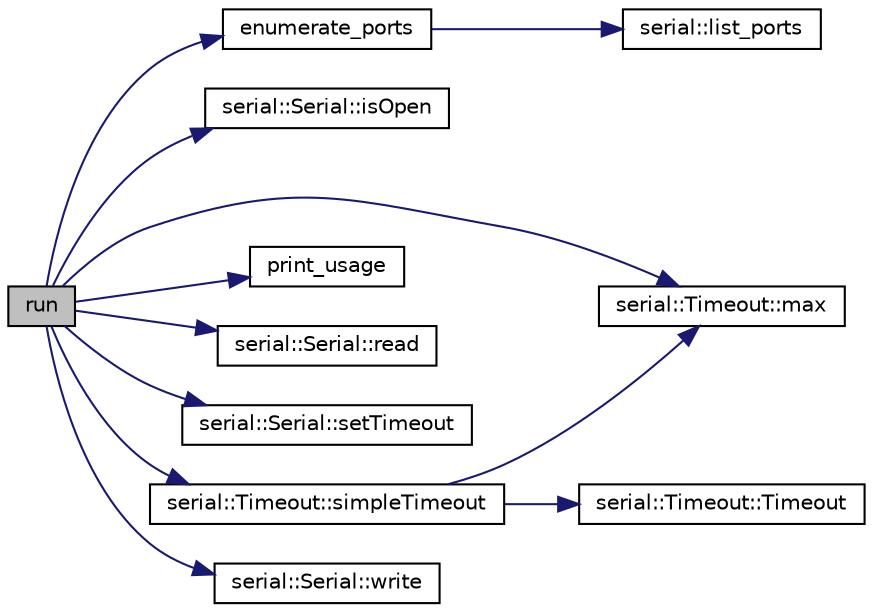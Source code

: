 digraph "run"
{
 // LATEX_PDF_SIZE
  edge [fontname="Helvetica",fontsize="10",labelfontname="Helvetica",labelfontsize="10"];
  node [fontname="Helvetica",fontsize="10",shape=record];
  rankdir="LR";
  Node1 [label="run",height=0.2,width=0.4,color="black", fillcolor="grey75", style="filled", fontcolor="black",tooltip=" "];
  Node1 -> Node2 [color="midnightblue",fontsize="10",style="solid",fontname="Helvetica"];
  Node2 [label="enumerate_ports",height=0.2,width=0.4,color="black", fillcolor="white", style="filled",URL="$serial__example_8cc.html#a996e0d351ea6c804947e9533581765ea",tooltip=" "];
  Node2 -> Node3 [color="midnightblue",fontsize="10",style="solid",fontname="Helvetica"];
  Node3 [label="serial::list_ports",height=0.2,width=0.4,color="black", fillcolor="white", style="filled",URL="$namespaceserial.html#a8fa048a9e4663d6d6b474c1830491a57",tooltip=" "];
  Node1 -> Node4 [color="midnightblue",fontsize="10",style="solid",fontname="Helvetica"];
  Node4 [label="serial::Serial::isOpen",height=0.2,width=0.4,color="black", fillcolor="white", style="filled",URL="$classserial_1_1_serial.html#a5b4069da8ec84ee4331d0690b325d08d",tooltip=" "];
  Node1 -> Node5 [color="midnightblue",fontsize="10",style="solid",fontname="Helvetica"];
  Node5 [label="serial::Timeout::max",height=0.2,width=0.4,color="black", fillcolor="white", style="filled",URL="$structserial_1_1_timeout.html#adc68e33d2f94bfa33ba1062c363b9151",tooltip=" "];
  Node1 -> Node6 [color="midnightblue",fontsize="10",style="solid",fontname="Helvetica"];
  Node6 [label="print_usage",height=0.2,width=0.4,color="black", fillcolor="white", style="filled",URL="$serial__example_8cc.html#ae5ad5cbeccaedc03a48d3c7eaa803e79",tooltip=" "];
  Node1 -> Node7 [color="midnightblue",fontsize="10",style="solid",fontname="Helvetica"];
  Node7 [label="serial::Serial::read",height=0.2,width=0.4,color="black", fillcolor="white", style="filled",URL="$classserial_1_1_serial.html#a0261dbfb9361784ecb3eee98b85fa103",tooltip=" "];
  Node1 -> Node8 [color="midnightblue",fontsize="10",style="solid",fontname="Helvetica"];
  Node8 [label="serial::Serial::setTimeout",height=0.2,width=0.4,color="black", fillcolor="white", style="filled",URL="$classserial_1_1_serial.html#a497b905c94fb42d5e50154404057a00f",tooltip=" "];
  Node1 -> Node9 [color="midnightblue",fontsize="10",style="solid",fontname="Helvetica"];
  Node9 [label="serial::Timeout::simpleTimeout",height=0.2,width=0.4,color="black", fillcolor="white", style="filled",URL="$structserial_1_1_timeout.html#aa4fbd72e16f47c9aea9fb3c32ca17828",tooltip=" "];
  Node9 -> Node5 [color="midnightblue",fontsize="10",style="solid",fontname="Helvetica"];
  Node9 -> Node10 [color="midnightblue",fontsize="10",style="solid",fontname="Helvetica"];
  Node10 [label="serial::Timeout::Timeout",height=0.2,width=0.4,color="black", fillcolor="white", style="filled",URL="$structserial_1_1_timeout.html#a1a454b17f5d653b8e1b04b3ec2fead59",tooltip=" "];
  Node1 -> Node11 [color="midnightblue",fontsize="10",style="solid",fontname="Helvetica"];
  Node11 [label="serial::Serial::write",height=0.2,width=0.4,color="black", fillcolor="white", style="filled",URL="$classserial_1_1_serial.html#aa020880cdff3a370ddc574f594379c3c",tooltip=" "];
}
